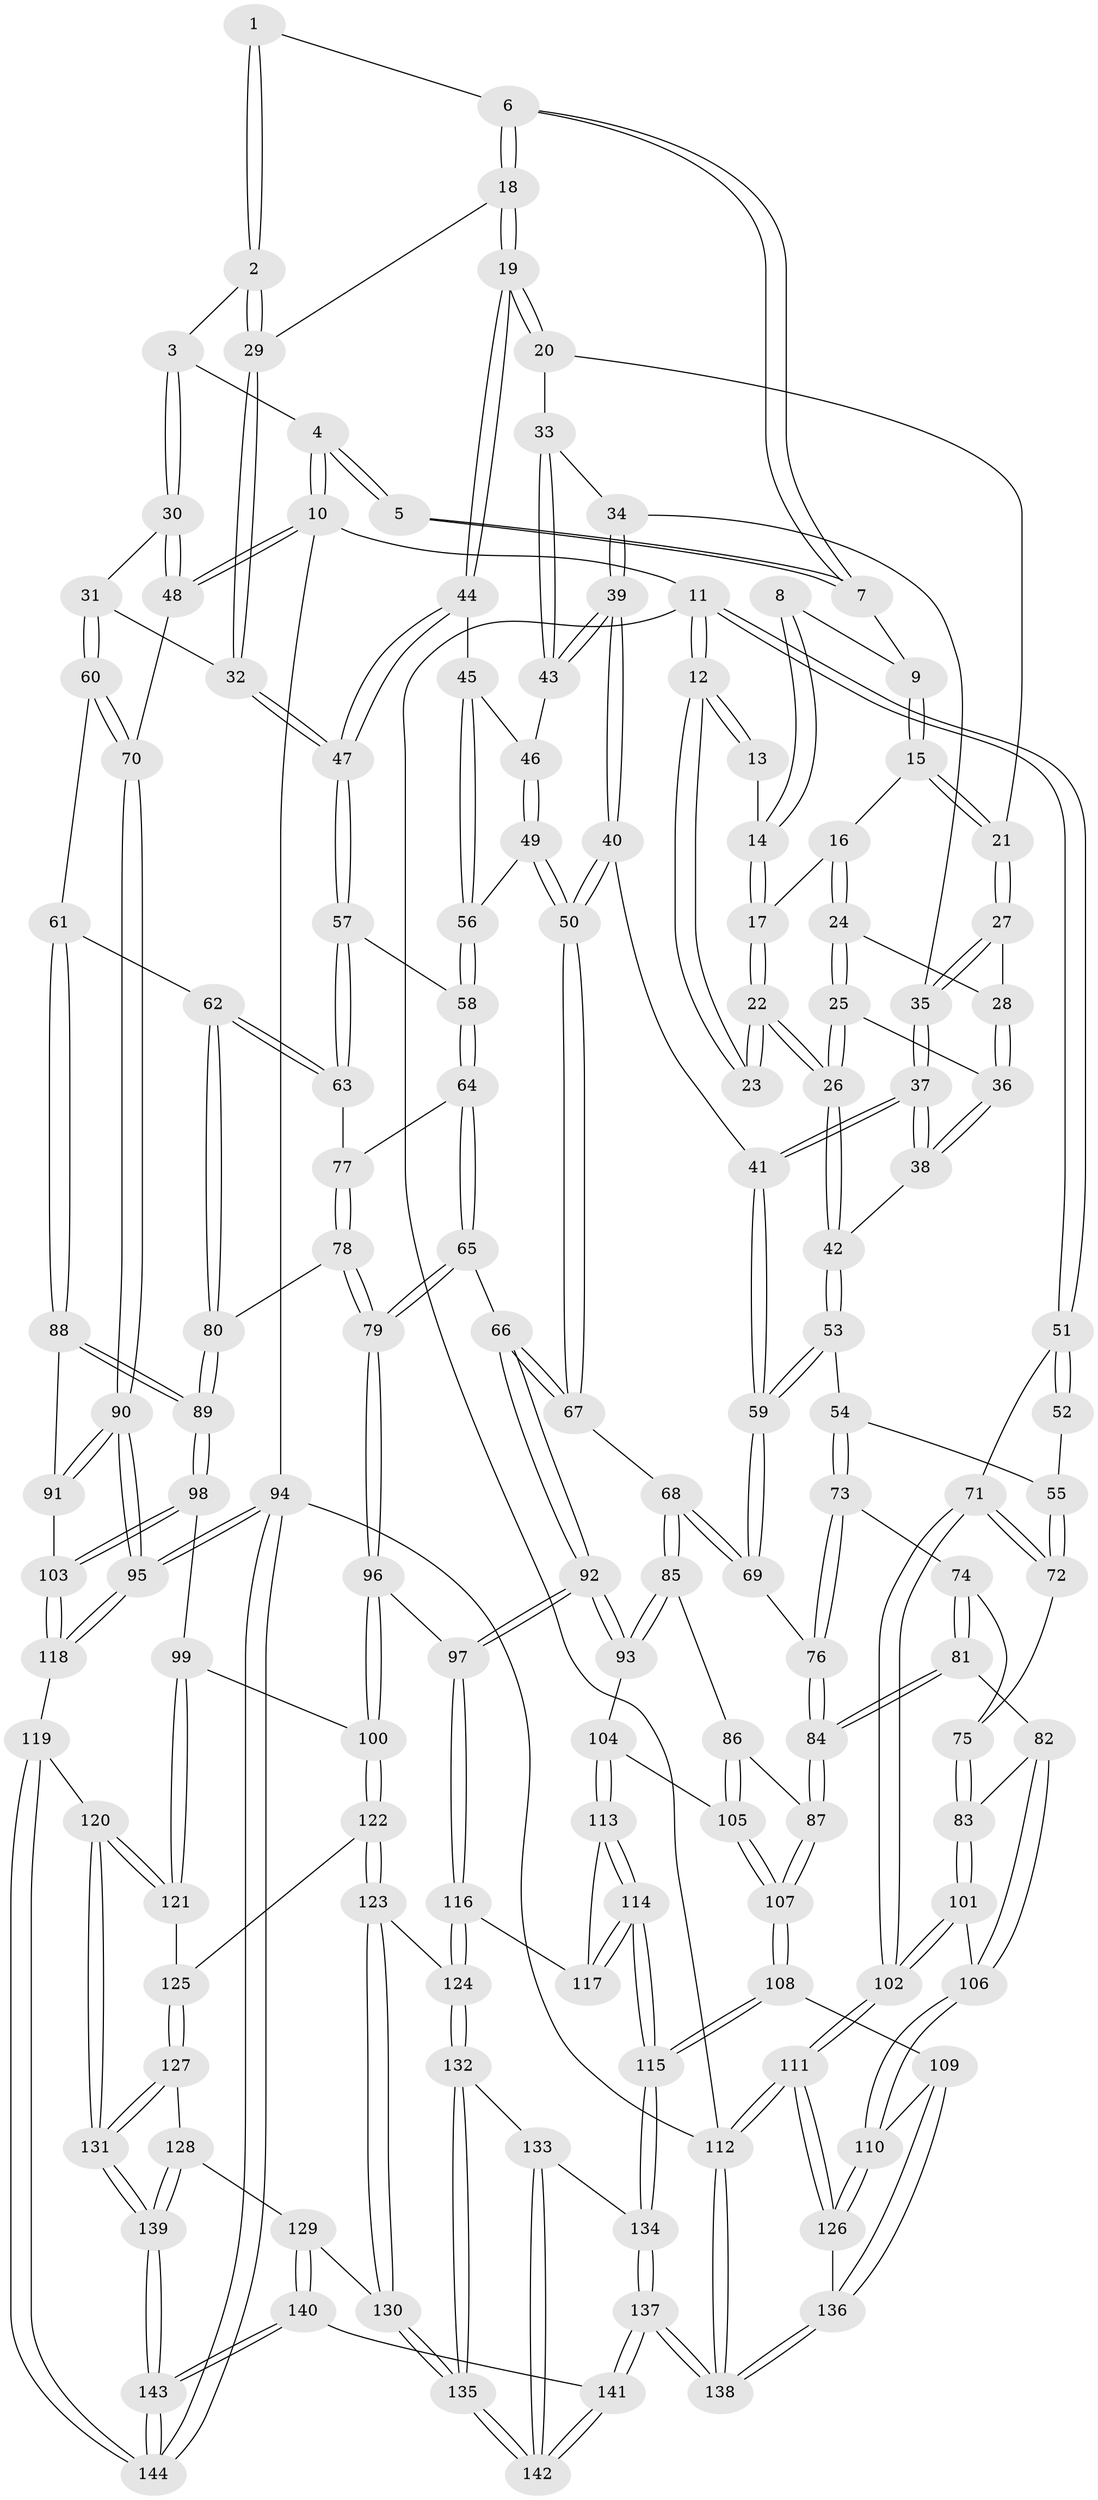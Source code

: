 // coarse degree distribution, {3: 0.13793103448275862, 5: 0.25287356321839083, 4: 0.5172413793103449, 6: 0.09195402298850575}
// Generated by graph-tools (version 1.1) at 2025/24/03/03/25 07:24:35]
// undirected, 144 vertices, 357 edges
graph export_dot {
graph [start="1"]
  node [color=gray90,style=filled];
  1 [pos="+0.7810052827038861+0.019557875388663954"];
  2 [pos="+0.8591429847818386+0.12134886979743868"];
  3 [pos="+0.871771284720217+0.11568624517178887"];
  4 [pos="+1+0"];
  5 [pos="+0.765977664400478+0"];
  6 [pos="+0.6702497393473552+0.09907429557990315"];
  7 [pos="+0.5211059644914643+0"];
  8 [pos="+0.4935041592560448+0"];
  9 [pos="+0.5200536568684376+0"];
  10 [pos="+1+0"];
  11 [pos="+0+0"];
  12 [pos="+0+0"];
  13 [pos="+0.17387036064900505+0"];
  14 [pos="+0.2597405621212033+0.0644647492951556"];
  15 [pos="+0.4760651715256138+0"];
  16 [pos="+0.32298858241859+0.07117794367043255"];
  17 [pos="+0.26017816406187466+0.06786418076145444"];
  18 [pos="+0.6888204992462954+0.16037602783382268"];
  19 [pos="+0.6631694426623308+0.1916798141975161"];
  20 [pos="+0.5284428192871613+0.17225199558766371"];
  21 [pos="+0.4644292712624516+0.09651035597000765"];
  22 [pos="+0.16989969925946227+0.18284276415838496"];
  23 [pos="+0.16020691585734814+0.18047935008589389"];
  24 [pos="+0.338622509837503+0.14429246620073258"];
  25 [pos="+0.24312398955307996+0.18069942748960874"];
  26 [pos="+0.17050300345810618+0.18331063294417757"];
  27 [pos="+0.40212892357879243+0.16459700204243025"];
  28 [pos="+0.4004286014165864+0.16459259854972647"];
  29 [pos="+0.80689081618804+0.16779961085472744"];
  30 [pos="+1+0.29357763547929105"];
  31 [pos="+0.9071603753779677+0.33239486068646207"];
  32 [pos="+0.857947146868988+0.3203985833947443"];
  33 [pos="+0.5015293116404091+0.2353227436335539"];
  34 [pos="+0.44545217141537446+0.22763689647993038"];
  35 [pos="+0.41318953485675153+0.20824731921975198"];
  36 [pos="+0.32947078237662264+0.22325543628592018"];
  37 [pos="+0.3648599546714343+0.3125541536295484"];
  38 [pos="+0.35219260073373243+0.30441590073019575"];
  39 [pos="+0.4481211469181954+0.3030841749734807"];
  40 [pos="+0.39901918642056294+0.35536171923722976"];
  41 [pos="+0.3806018130812022+0.3405721860548715"];
  42 [pos="+0.2171818063007814+0.27807143717488236"];
  43 [pos="+0.511378372982405+0.26914613135658183"];
  44 [pos="+0.6539022287828878+0.24166842325279578"];
  45 [pos="+0.5911385915073336+0.2871465665606987"];
  46 [pos="+0.5194638103475496+0.2749387159786309"];
  47 [pos="+0.7408815376517255+0.39655332427328727"];
  48 [pos="+1+0.3055129412271587"];
  49 [pos="+0.5026638468040405+0.382665307839264"];
  50 [pos="+0.43365239812302225+0.421681744271183"];
  51 [pos="+0+0.2557348748900666"];
  52 [pos="+0.125766572446971+0.1981714839646994"];
  53 [pos="+0.2025285820874983+0.40979267861975294"];
  54 [pos="+0.10722808850742109+0.41910520342395186"];
  55 [pos="+0.07064855822105284+0.4065274071304337"];
  56 [pos="+0.5732236199613294+0.3695759279348063"];
  57 [pos="+0.7382002658825996+0.40334748591098135"];
  58 [pos="+0.6061897544748989+0.3988969990453523"];
  59 [pos="+0.20967893253274222+0.41571559266025015"];
  60 [pos="+0.9074747222114655+0.5058826736462543"];
  61 [pos="+0.8923579789834085+0.5277803691532664"];
  62 [pos="+0.8599748163399477+0.5097880169784007"];
  63 [pos="+0.7397957984604593+0.4211251713813852"];
  64 [pos="+0.5727809969073168+0.4812403906433513"];
  65 [pos="+0.5215534610255383+0.5184412143401493"];
  66 [pos="+0.4657431896511044+0.5240608403547212"];
  67 [pos="+0.4287155645614661+0.4843318781921241"];
  68 [pos="+0.29321718076953196+0.5177541725992978"];
  69 [pos="+0.26471812485194446+0.5084263890390041"];
  70 [pos="+1+0.3817752080437888"];
  71 [pos="+0+0.42286949441507715"];
  72 [pos="+0+0.4294068560304003"];
  73 [pos="+0.11468479912083483+0.5326066857299241"];
  74 [pos="+0.09500683212518261+0.5585742950994899"];
  75 [pos="+0.03260677696464031+0.5494397685915092"];
  76 [pos="+0.22468956964687403+0.5407854415097596"];
  77 [pos="+0.7058770283904754+0.4944421229826866"];
  78 [pos="+0.6994515526435461+0.5655725410459125"];
  79 [pos="+0.6561687899410783+0.5929287401430411"];
  80 [pos="+0.7150082975988541+0.5751414263497033"];
  81 [pos="+0.11912668768903605+0.6234617183172232"];
  82 [pos="+0.07827465799321505+0.6520137612886439"];
  83 [pos="+0.04303086216788844+0.6464106558113295"];
  84 [pos="+0.17383134316875762+0.6357018508763165"];
  85 [pos="+0.30362543758649024+0.6066558314754473"];
  86 [pos="+0.27798157244939986+0.6536624104765503"];
  87 [pos="+0.19998304696822083+0.6828641306290458"];
  88 [pos="+0.8929804977648123+0.532883035159263"];
  89 [pos="+0.8208673416916102+0.6581076673705195"];
  90 [pos="+1+0.625175239971857"];
  91 [pos="+1+0.608211838234798"];
  92 [pos="+0.46788119200778644+0.6598225782532793"];
  93 [pos="+0.39847269665195845+0.6694966792573886"];
  94 [pos="+1+1"];
  95 [pos="+1+0.8512248587197506"];
  96 [pos="+0.6090090615318813+0.7042426882923073"];
  97 [pos="+0.4936170447328636+0.6946312050444035"];
  98 [pos="+0.8250887034236882+0.6843505022422776"];
  99 [pos="+0.6614923100102459+0.7211123753863143"];
  100 [pos="+0.6138172188134947+0.7095789234965356"];
  101 [pos="+0+0.6685898110753367"];
  102 [pos="+0+0.6558279104924036"];
  103 [pos="+0.8578536763085433+0.7335755742630848"];
  104 [pos="+0.3334880818363103+0.7159758547123661"];
  105 [pos="+0.32773344517306696+0.7147036993903684"];
  106 [pos="+0.09200949170843309+0.7719992719326589"];
  107 [pos="+0.1917301049069113+0.7746818925303766"];
  108 [pos="+0.1774424830591425+0.8097889129636368"];
  109 [pos="+0.13711701018355127+0.8163120615810777"];
  110 [pos="+0.11173136775505542+0.8157366766035347"];
  111 [pos="+0+0.9067994555438238"];
  112 [pos="+0+1"];
  113 [pos="+0.3393195354919501+0.7389751913180477"];
  114 [pos="+0.2927228865434609+0.8634927784115796"];
  115 [pos="+0.2706932624560278+0.8816249049188968"];
  116 [pos="+0.4582374546431187+0.8003320414460062"];
  117 [pos="+0.42224513486845117+0.8038765255392825"];
  118 [pos="+0.8769724251602069+0.8020598662697594"];
  119 [pos="+0.8596361211728473+0.8229805014949154"];
  120 [pos="+0.8205103138330613+0.8363295944829728"];
  121 [pos="+0.716831073125669+0.7944778671579964"];
  122 [pos="+0.615076731693584+0.7848856938689652"];
  123 [pos="+0.5638360243280371+0.8440738153504355"];
  124 [pos="+0.4677370589685771+0.8209157151976783"];
  125 [pos="+0.6545397817808135+0.8378192348381337"];
  126 [pos="+0.022450748980994542+0.8616999664533164"];
  127 [pos="+0.6621176685426792+0.8838404099375735"];
  128 [pos="+0.6595835344614679+0.8860204888298899"];
  129 [pos="+0.6380471649091651+0.8957786168553539"];
  130 [pos="+0.583421039137065+0.8881148562480298"];
  131 [pos="+0.751854668303241+0.8913139018820633"];
  132 [pos="+0.46520798557261905+0.873105921866625"];
  133 [pos="+0.40148385167421274+0.9247654642038093"];
  134 [pos="+0.28138859624779083+0.9167985055603609"];
  135 [pos="+0.5246752988269506+0.9539039172912183"];
  136 [pos="+0.14134728760292417+1"];
  137 [pos="+0.23259243999183374+1"];
  138 [pos="+0.20533912703101523+1"];
  139 [pos="+0.7201666363943195+1"];
  140 [pos="+0.5593475611080638+1"];
  141 [pos="+0.541960481242019+1"];
  142 [pos="+0.535169420979151+1"];
  143 [pos="+0.7155445942267608+1"];
  144 [pos="+0.9267941752433287+1"];
  1 -- 2;
  1 -- 2;
  1 -- 6;
  2 -- 3;
  2 -- 29;
  2 -- 29;
  3 -- 4;
  3 -- 30;
  3 -- 30;
  4 -- 5;
  4 -- 5;
  4 -- 10;
  4 -- 10;
  5 -- 7;
  5 -- 7;
  6 -- 7;
  6 -- 7;
  6 -- 18;
  6 -- 18;
  7 -- 9;
  8 -- 9;
  8 -- 14;
  8 -- 14;
  9 -- 15;
  9 -- 15;
  10 -- 11;
  10 -- 48;
  10 -- 48;
  10 -- 94;
  11 -- 12;
  11 -- 12;
  11 -- 51;
  11 -- 51;
  11 -- 112;
  12 -- 13;
  12 -- 13;
  12 -- 23;
  12 -- 23;
  13 -- 14;
  14 -- 17;
  14 -- 17;
  15 -- 16;
  15 -- 21;
  15 -- 21;
  16 -- 17;
  16 -- 24;
  16 -- 24;
  17 -- 22;
  17 -- 22;
  18 -- 19;
  18 -- 19;
  18 -- 29;
  19 -- 20;
  19 -- 20;
  19 -- 44;
  19 -- 44;
  20 -- 21;
  20 -- 33;
  21 -- 27;
  21 -- 27;
  22 -- 23;
  22 -- 23;
  22 -- 26;
  22 -- 26;
  24 -- 25;
  24 -- 25;
  24 -- 28;
  25 -- 26;
  25 -- 26;
  25 -- 36;
  26 -- 42;
  26 -- 42;
  27 -- 28;
  27 -- 35;
  27 -- 35;
  28 -- 36;
  28 -- 36;
  29 -- 32;
  29 -- 32;
  30 -- 31;
  30 -- 48;
  30 -- 48;
  31 -- 32;
  31 -- 60;
  31 -- 60;
  32 -- 47;
  32 -- 47;
  33 -- 34;
  33 -- 43;
  33 -- 43;
  34 -- 35;
  34 -- 39;
  34 -- 39;
  35 -- 37;
  35 -- 37;
  36 -- 38;
  36 -- 38;
  37 -- 38;
  37 -- 38;
  37 -- 41;
  37 -- 41;
  38 -- 42;
  39 -- 40;
  39 -- 40;
  39 -- 43;
  39 -- 43;
  40 -- 41;
  40 -- 50;
  40 -- 50;
  41 -- 59;
  41 -- 59;
  42 -- 53;
  42 -- 53;
  43 -- 46;
  44 -- 45;
  44 -- 47;
  44 -- 47;
  45 -- 46;
  45 -- 56;
  45 -- 56;
  46 -- 49;
  46 -- 49;
  47 -- 57;
  47 -- 57;
  48 -- 70;
  49 -- 50;
  49 -- 50;
  49 -- 56;
  50 -- 67;
  50 -- 67;
  51 -- 52;
  51 -- 52;
  51 -- 71;
  52 -- 55;
  53 -- 54;
  53 -- 59;
  53 -- 59;
  54 -- 55;
  54 -- 73;
  54 -- 73;
  55 -- 72;
  55 -- 72;
  56 -- 58;
  56 -- 58;
  57 -- 58;
  57 -- 63;
  57 -- 63;
  58 -- 64;
  58 -- 64;
  59 -- 69;
  59 -- 69;
  60 -- 61;
  60 -- 70;
  60 -- 70;
  61 -- 62;
  61 -- 88;
  61 -- 88;
  62 -- 63;
  62 -- 63;
  62 -- 80;
  62 -- 80;
  63 -- 77;
  64 -- 65;
  64 -- 65;
  64 -- 77;
  65 -- 66;
  65 -- 79;
  65 -- 79;
  66 -- 67;
  66 -- 67;
  66 -- 92;
  66 -- 92;
  67 -- 68;
  68 -- 69;
  68 -- 69;
  68 -- 85;
  68 -- 85;
  69 -- 76;
  70 -- 90;
  70 -- 90;
  71 -- 72;
  71 -- 72;
  71 -- 102;
  71 -- 102;
  72 -- 75;
  73 -- 74;
  73 -- 76;
  73 -- 76;
  74 -- 75;
  74 -- 81;
  74 -- 81;
  75 -- 83;
  75 -- 83;
  76 -- 84;
  76 -- 84;
  77 -- 78;
  77 -- 78;
  78 -- 79;
  78 -- 79;
  78 -- 80;
  79 -- 96;
  79 -- 96;
  80 -- 89;
  80 -- 89;
  81 -- 82;
  81 -- 84;
  81 -- 84;
  82 -- 83;
  82 -- 106;
  82 -- 106;
  83 -- 101;
  83 -- 101;
  84 -- 87;
  84 -- 87;
  85 -- 86;
  85 -- 93;
  85 -- 93;
  86 -- 87;
  86 -- 105;
  86 -- 105;
  87 -- 107;
  87 -- 107;
  88 -- 89;
  88 -- 89;
  88 -- 91;
  89 -- 98;
  89 -- 98;
  90 -- 91;
  90 -- 91;
  90 -- 95;
  90 -- 95;
  91 -- 103;
  92 -- 93;
  92 -- 93;
  92 -- 97;
  92 -- 97;
  93 -- 104;
  94 -- 95;
  94 -- 95;
  94 -- 144;
  94 -- 144;
  94 -- 112;
  95 -- 118;
  95 -- 118;
  96 -- 97;
  96 -- 100;
  96 -- 100;
  97 -- 116;
  97 -- 116;
  98 -- 99;
  98 -- 103;
  98 -- 103;
  99 -- 100;
  99 -- 121;
  99 -- 121;
  100 -- 122;
  100 -- 122;
  101 -- 102;
  101 -- 102;
  101 -- 106;
  102 -- 111;
  102 -- 111;
  103 -- 118;
  103 -- 118;
  104 -- 105;
  104 -- 113;
  104 -- 113;
  105 -- 107;
  105 -- 107;
  106 -- 110;
  106 -- 110;
  107 -- 108;
  107 -- 108;
  108 -- 109;
  108 -- 115;
  108 -- 115;
  109 -- 110;
  109 -- 136;
  109 -- 136;
  110 -- 126;
  110 -- 126;
  111 -- 112;
  111 -- 112;
  111 -- 126;
  111 -- 126;
  112 -- 138;
  112 -- 138;
  113 -- 114;
  113 -- 114;
  113 -- 117;
  114 -- 115;
  114 -- 115;
  114 -- 117;
  114 -- 117;
  115 -- 134;
  115 -- 134;
  116 -- 117;
  116 -- 124;
  116 -- 124;
  118 -- 119;
  119 -- 120;
  119 -- 144;
  119 -- 144;
  120 -- 121;
  120 -- 121;
  120 -- 131;
  120 -- 131;
  121 -- 125;
  122 -- 123;
  122 -- 123;
  122 -- 125;
  123 -- 124;
  123 -- 130;
  123 -- 130;
  124 -- 132;
  124 -- 132;
  125 -- 127;
  125 -- 127;
  126 -- 136;
  127 -- 128;
  127 -- 131;
  127 -- 131;
  128 -- 129;
  128 -- 139;
  128 -- 139;
  129 -- 130;
  129 -- 140;
  129 -- 140;
  130 -- 135;
  130 -- 135;
  131 -- 139;
  131 -- 139;
  132 -- 133;
  132 -- 135;
  132 -- 135;
  133 -- 134;
  133 -- 142;
  133 -- 142;
  134 -- 137;
  134 -- 137;
  135 -- 142;
  135 -- 142;
  136 -- 138;
  136 -- 138;
  137 -- 138;
  137 -- 138;
  137 -- 141;
  137 -- 141;
  139 -- 143;
  139 -- 143;
  140 -- 141;
  140 -- 143;
  140 -- 143;
  141 -- 142;
  141 -- 142;
  143 -- 144;
  143 -- 144;
}
